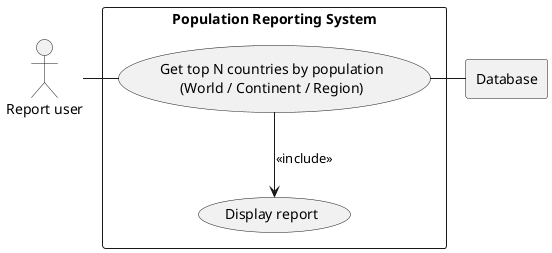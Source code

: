 @startuml
actor "Report user" as User

rectangle "Population Reporting System" {
  usecase "Get top N countries by population\n(World / Continent / Region)" as GetTopN
  usecase "Display report" as ShowReport
}

rectangle "Database" as DB


User - GetTopN

GetTopN - DB
GetTopN --> ShowReport : <<include>>

@enduml